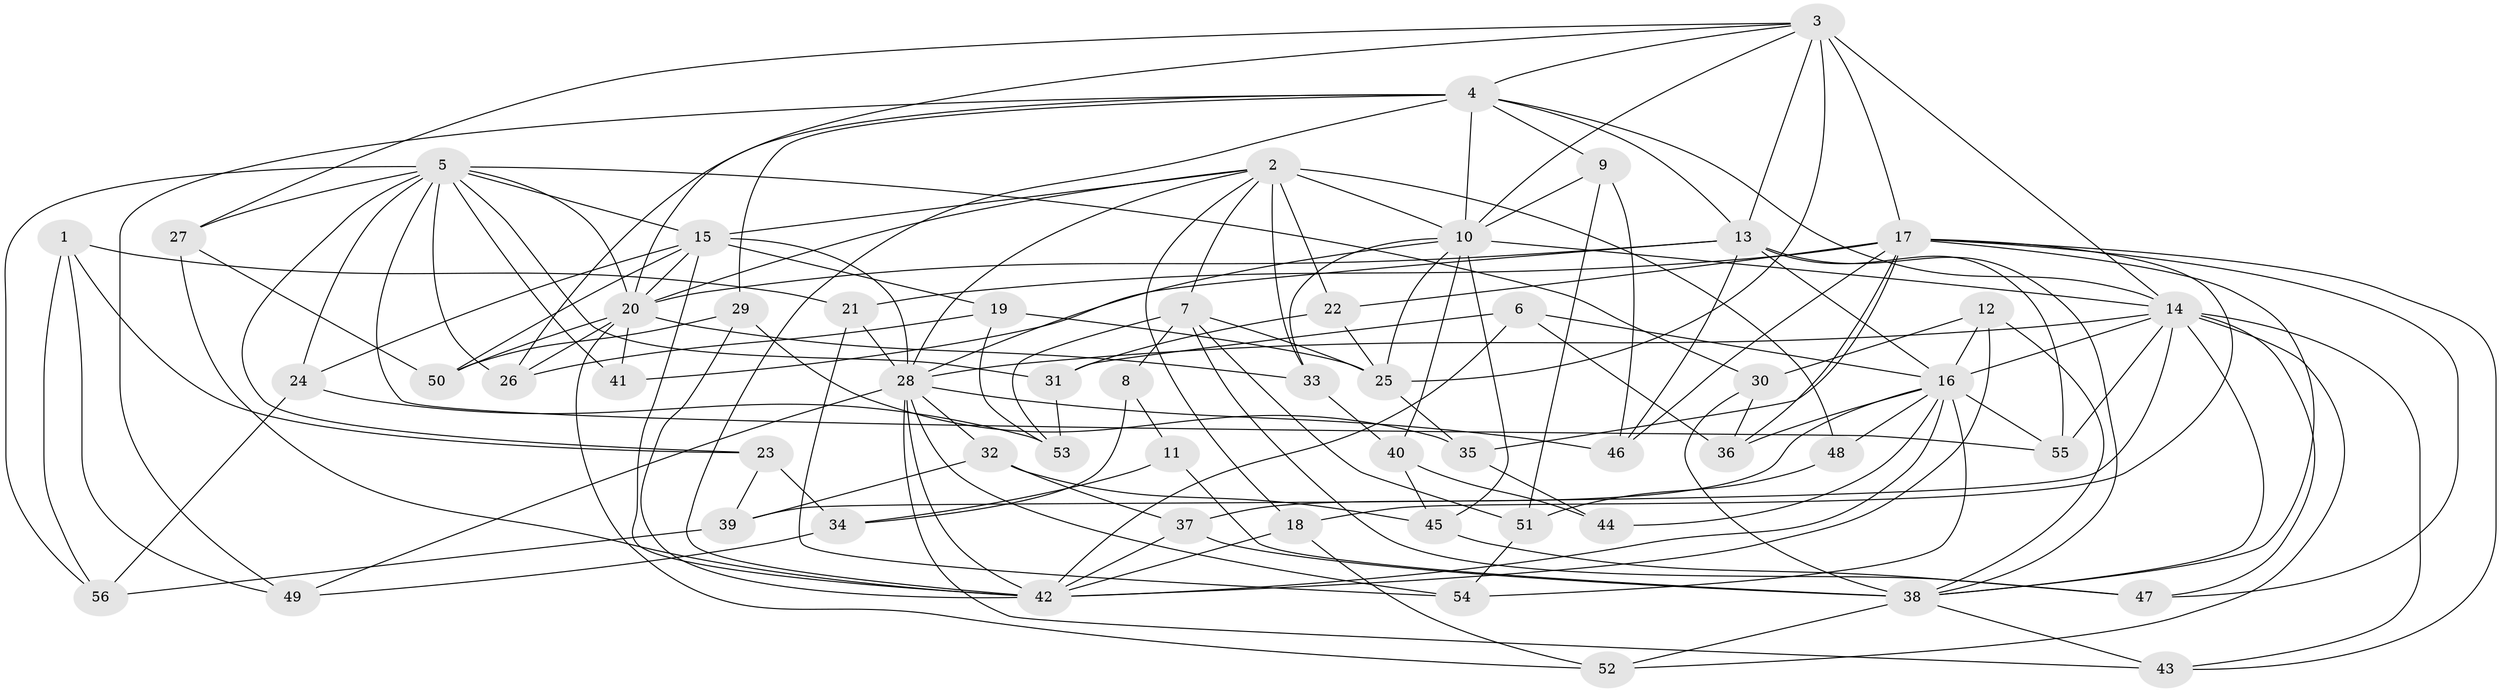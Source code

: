 // original degree distribution, {4: 1.0}
// Generated by graph-tools (version 1.1) at 2025/37/03/09/25 02:37:59]
// undirected, 56 vertices, 151 edges
graph export_dot {
graph [start="1"]
  node [color=gray90,style=filled];
  1;
  2;
  3;
  4;
  5;
  6;
  7;
  8;
  9;
  10;
  11;
  12;
  13;
  14;
  15;
  16;
  17;
  18;
  19;
  20;
  21;
  22;
  23;
  24;
  25;
  26;
  27;
  28;
  29;
  30;
  31;
  32;
  33;
  34;
  35;
  36;
  37;
  38;
  39;
  40;
  41;
  42;
  43;
  44;
  45;
  46;
  47;
  48;
  49;
  50;
  51;
  52;
  53;
  54;
  55;
  56;
  1 -- 21 [weight=1.0];
  1 -- 23 [weight=1.0];
  1 -- 49 [weight=1.0];
  1 -- 56 [weight=1.0];
  2 -- 7 [weight=1.0];
  2 -- 10 [weight=3.0];
  2 -- 15 [weight=1.0];
  2 -- 18 [weight=1.0];
  2 -- 20 [weight=1.0];
  2 -- 22 [weight=1.0];
  2 -- 28 [weight=1.0];
  2 -- 33 [weight=1.0];
  2 -- 48 [weight=2.0];
  3 -- 4 [weight=1.0];
  3 -- 10 [weight=1.0];
  3 -- 13 [weight=1.0];
  3 -- 14 [weight=2.0];
  3 -- 17 [weight=1.0];
  3 -- 20 [weight=1.0];
  3 -- 25 [weight=2.0];
  3 -- 27 [weight=1.0];
  4 -- 9 [weight=1.0];
  4 -- 10 [weight=1.0];
  4 -- 13 [weight=2.0];
  4 -- 14 [weight=1.0];
  4 -- 26 [weight=1.0];
  4 -- 29 [weight=1.0];
  4 -- 42 [weight=1.0];
  4 -- 49 [weight=1.0];
  5 -- 15 [weight=1.0];
  5 -- 20 [weight=2.0];
  5 -- 23 [weight=1.0];
  5 -- 24 [weight=1.0];
  5 -- 26 [weight=1.0];
  5 -- 27 [weight=1.0];
  5 -- 30 [weight=1.0];
  5 -- 31 [weight=1.0];
  5 -- 41 [weight=1.0];
  5 -- 55 [weight=1.0];
  5 -- 56 [weight=1.0];
  6 -- 16 [weight=1.0];
  6 -- 31 [weight=1.0];
  6 -- 36 [weight=1.0];
  6 -- 42 [weight=1.0];
  7 -- 8 [weight=2.0];
  7 -- 25 [weight=2.0];
  7 -- 47 [weight=1.0];
  7 -- 51 [weight=1.0];
  7 -- 53 [weight=1.0];
  8 -- 11 [weight=1.0];
  8 -- 34 [weight=1.0];
  9 -- 10 [weight=1.0];
  9 -- 46 [weight=1.0];
  9 -- 51 [weight=1.0];
  10 -- 14 [weight=1.0];
  10 -- 25 [weight=1.0];
  10 -- 28 [weight=1.0];
  10 -- 33 [weight=1.0];
  10 -- 40 [weight=1.0];
  10 -- 45 [weight=1.0];
  11 -- 34 [weight=1.0];
  11 -- 38 [weight=2.0];
  12 -- 16 [weight=1.0];
  12 -- 30 [weight=1.0];
  12 -- 38 [weight=1.0];
  12 -- 42 [weight=1.0];
  13 -- 16 [weight=1.0];
  13 -- 20 [weight=1.0];
  13 -- 38 [weight=1.0];
  13 -- 41 [weight=2.0];
  13 -- 46 [weight=1.0];
  13 -- 55 [weight=1.0];
  14 -- 16 [weight=1.0];
  14 -- 28 [weight=1.0];
  14 -- 38 [weight=1.0];
  14 -- 39 [weight=1.0];
  14 -- 43 [weight=1.0];
  14 -- 47 [weight=1.0];
  14 -- 52 [weight=1.0];
  14 -- 55 [weight=1.0];
  15 -- 19 [weight=1.0];
  15 -- 20 [weight=2.0];
  15 -- 24 [weight=1.0];
  15 -- 28 [weight=2.0];
  15 -- 42 [weight=1.0];
  15 -- 50 [weight=1.0];
  16 -- 36 [weight=1.0];
  16 -- 37 [weight=1.0];
  16 -- 42 [weight=1.0];
  16 -- 44 [weight=2.0];
  16 -- 48 [weight=1.0];
  16 -- 54 [weight=1.0];
  16 -- 55 [weight=1.0];
  17 -- 18 [weight=1.0];
  17 -- 21 [weight=1.0];
  17 -- 22 [weight=1.0];
  17 -- 35 [weight=1.0];
  17 -- 36 [weight=1.0];
  17 -- 38 [weight=1.0];
  17 -- 43 [weight=1.0];
  17 -- 46 [weight=1.0];
  17 -- 47 [weight=1.0];
  18 -- 42 [weight=1.0];
  18 -- 52 [weight=1.0];
  19 -- 25 [weight=1.0];
  19 -- 26 [weight=1.0];
  19 -- 53 [weight=1.0];
  20 -- 26 [weight=1.0];
  20 -- 33 [weight=1.0];
  20 -- 41 [weight=1.0];
  20 -- 50 [weight=1.0];
  20 -- 52 [weight=1.0];
  21 -- 28 [weight=1.0];
  21 -- 54 [weight=1.0];
  22 -- 25 [weight=1.0];
  22 -- 31 [weight=1.0];
  23 -- 34 [weight=1.0];
  23 -- 39 [weight=1.0];
  24 -- 53 [weight=1.0];
  24 -- 56 [weight=1.0];
  25 -- 35 [weight=1.0];
  27 -- 42 [weight=1.0];
  27 -- 50 [weight=1.0];
  28 -- 32 [weight=1.0];
  28 -- 42 [weight=1.0];
  28 -- 43 [weight=1.0];
  28 -- 46 [weight=1.0];
  28 -- 49 [weight=1.0];
  28 -- 54 [weight=1.0];
  29 -- 35 [weight=1.0];
  29 -- 42 [weight=1.0];
  29 -- 50 [weight=1.0];
  30 -- 36 [weight=1.0];
  30 -- 38 [weight=1.0];
  31 -- 53 [weight=1.0];
  32 -- 37 [weight=1.0];
  32 -- 39 [weight=1.0];
  32 -- 45 [weight=1.0];
  33 -- 40 [weight=1.0];
  34 -- 49 [weight=1.0];
  35 -- 44 [weight=1.0];
  37 -- 38 [weight=1.0];
  37 -- 42 [weight=1.0];
  38 -- 43 [weight=1.0];
  38 -- 52 [weight=1.0];
  39 -- 56 [weight=1.0];
  40 -- 44 [weight=1.0];
  40 -- 45 [weight=1.0];
  45 -- 47 [weight=1.0];
  48 -- 51 [weight=1.0];
  51 -- 54 [weight=1.0];
}
